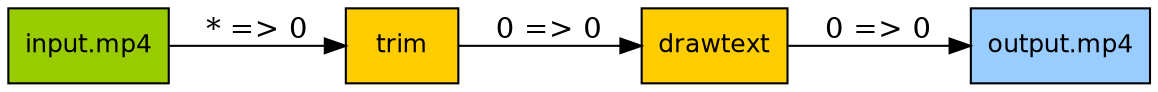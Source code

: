 digraph {
	rankdir=LR
	fontname=Helvetica
	fontsize=12
	"26e08007e96b0500" [label="input.mp4" fillcolor="#99cc00" fontname=Helvetica fontsize=12 shape=box style=filled]
	fa972b1371ee42 [label=trim fillcolor="#ffcc00" fontname=Helvetica fontsize=12 shape=box style=filled]
	"5743b0bcdcc2315" [label=drawtext fillcolor="#ffcc00" fontname=Helvetica fontsize=12 shape=box style=filled]
	"27ddb9a484ce2094" [label="output.mp4" fillcolor="#99ccff" fontname=Helvetica fontsize=12 shape=box style=filled]
	"26e08007e96b0500" -> fa972b1371ee42 [label="* => 0"]
	fa972b1371ee42 -> "5743b0bcdcc2315" [label="0 => 0"]
	"5743b0bcdcc2315" -> "27ddb9a484ce2094" [label="0 => 0"]
}
